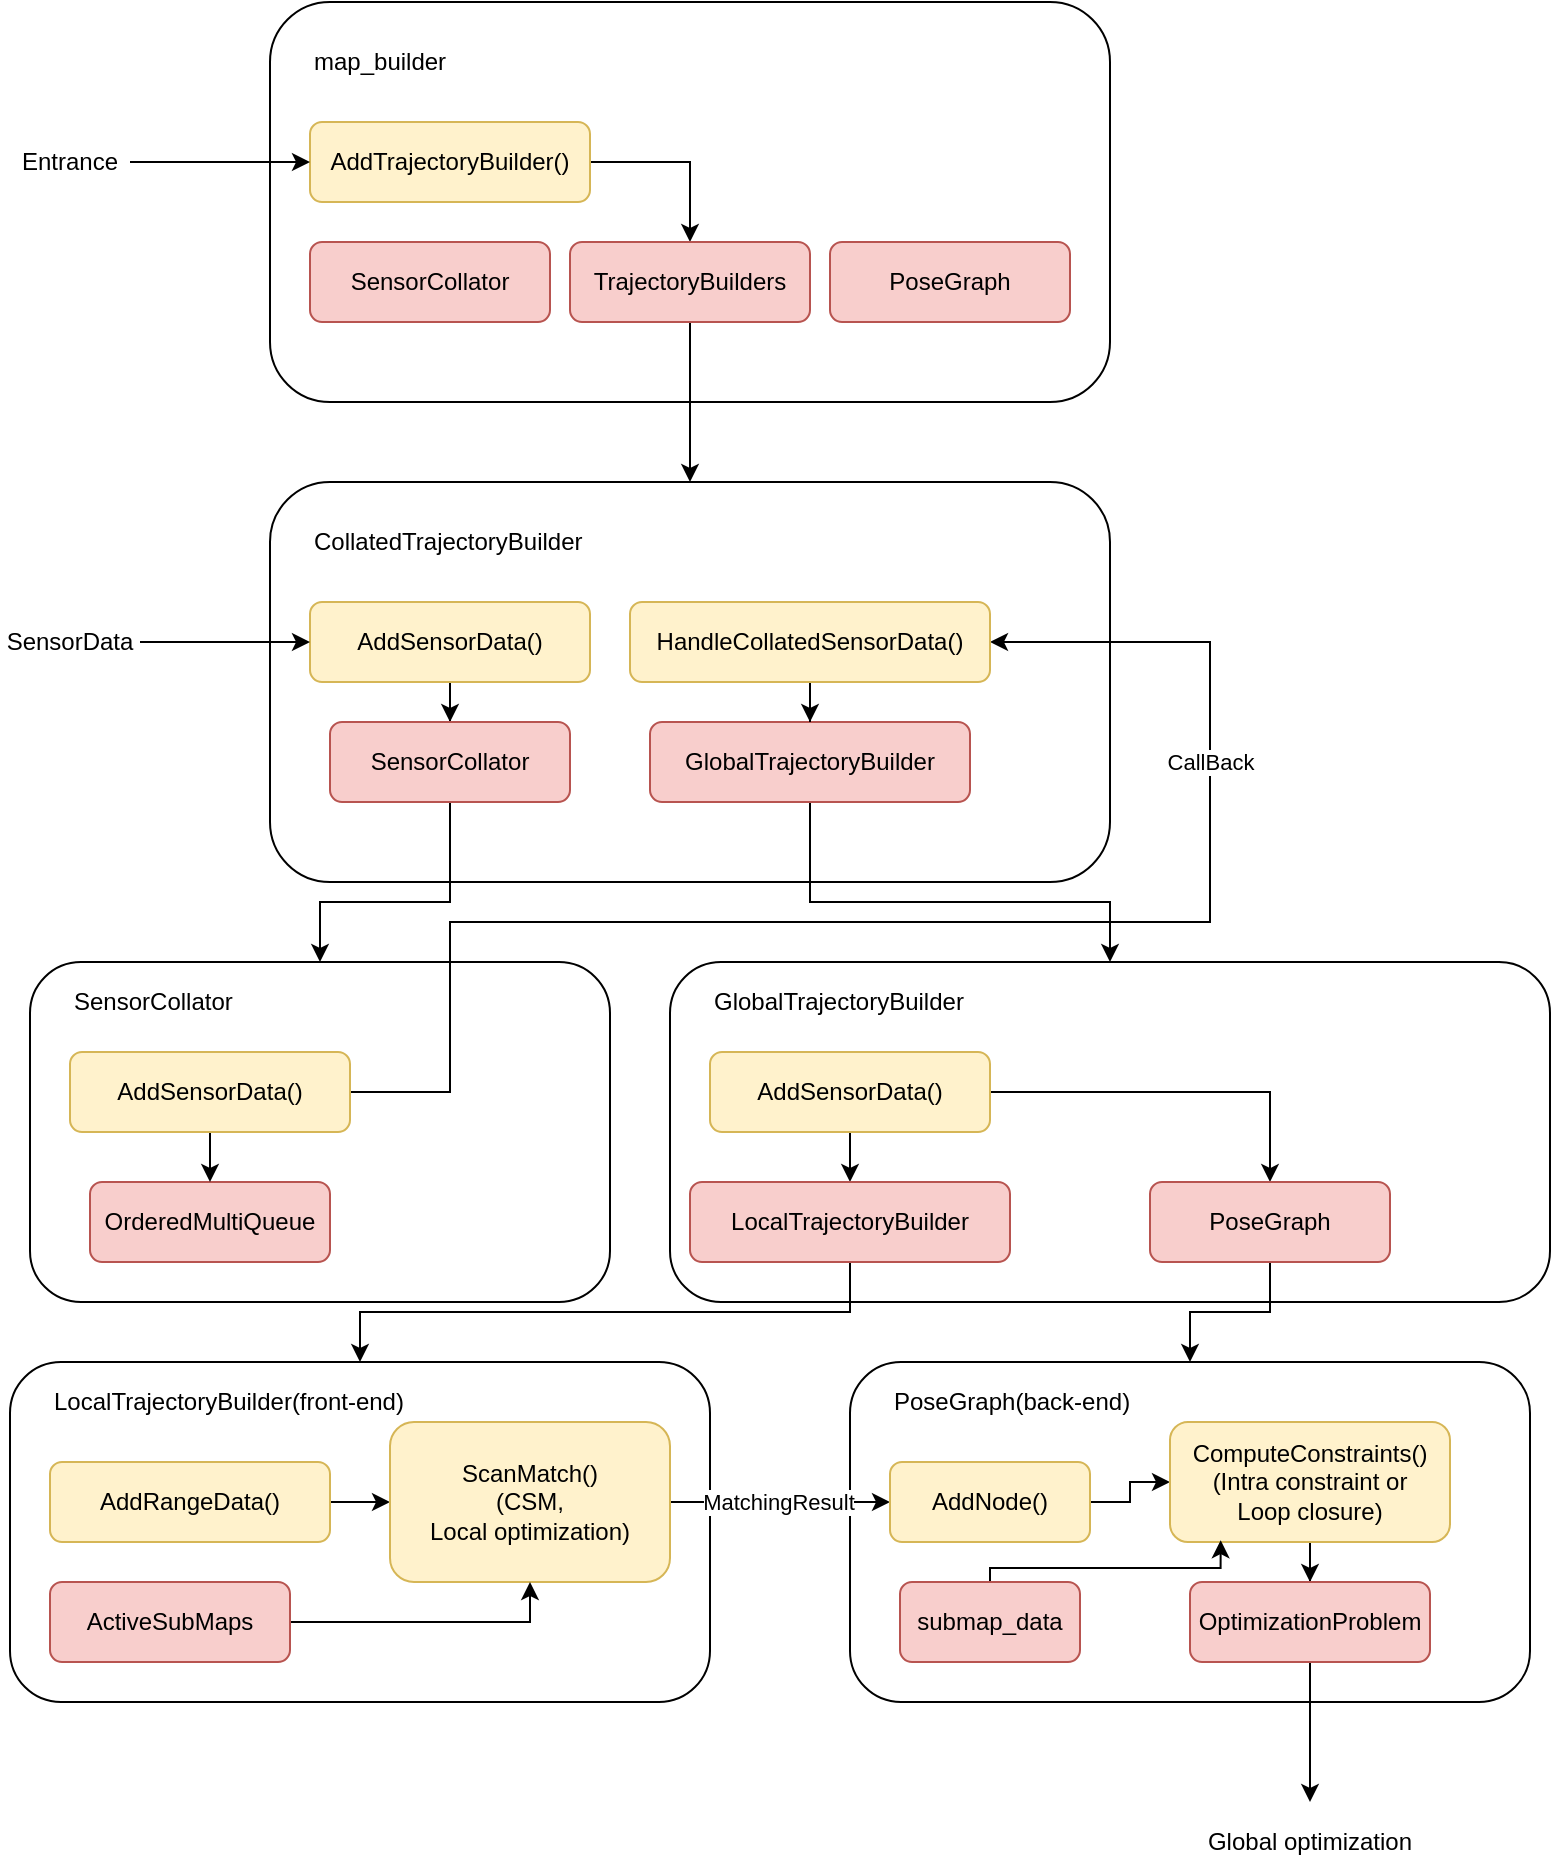<mxfile version="13.2.4" type="github"><diagram id="hEGjlm2RDucsT_1q2DdR" name="Page-1"><mxGraphModel dx="1997" dy="1088" grid="1" gridSize="10" guides="1" tooltips="1" connect="1" arrows="1" fold="1" page="1" pageScale="1" pageWidth="827" pageHeight="1169" math="0" shadow="0"><root><mxCell id="0"/><mxCell id="1" parent="0"/><mxCell id="TZkvMs-JgcPbl7Xnuc-6-1" value="" style="rounded=1;whiteSpace=wrap;html=1;align=left;horizontal=1;verticalAlign=top;" vertex="1" parent="1"><mxGeometry x="160" y="40" width="420" height="200" as="geometry"/></mxCell><mxCell id="TZkvMs-JgcPbl7Xnuc-6-2" value="map_builder" style="text;html=1;strokeColor=none;fillColor=none;align=left;verticalAlign=middle;whiteSpace=wrap;rounded=0;" vertex="1" parent="1"><mxGeometry x="180" y="60" width="120" height="20" as="geometry"/></mxCell><mxCell id="TZkvMs-JgcPbl7Xnuc-6-9" style="edgeStyle=orthogonalEdgeStyle;rounded=0;orthogonalLoop=1;jettySize=auto;html=1;" edge="1" parent="1" source="TZkvMs-JgcPbl7Xnuc-6-4" target="TZkvMs-JgcPbl7Xnuc-6-7"><mxGeometry relative="1" as="geometry"><Array as="points"><mxPoint x="370" y="120"/></Array></mxGeometry></mxCell><mxCell id="TZkvMs-JgcPbl7Xnuc-6-4" value="AddTrajectoryBuilder()" style="rounded=1;whiteSpace=wrap;html=1;align=center;fillColor=#fff2cc;strokeColor=#d6b656;" vertex="1" parent="1"><mxGeometry x="180" y="100" width="140" height="40" as="geometry"/></mxCell><mxCell id="TZkvMs-JgcPbl7Xnuc-6-6" value="SensorCollator" style="rounded=1;whiteSpace=wrap;html=1;align=center;fillColor=#f8cecc;strokeColor=#b85450;" vertex="1" parent="1"><mxGeometry x="180" y="160" width="120" height="40" as="geometry"/></mxCell><mxCell id="TZkvMs-JgcPbl7Xnuc-6-24" style="edgeStyle=orthogonalEdgeStyle;rounded=0;orthogonalLoop=1;jettySize=auto;html=1;entryX=0.5;entryY=0;entryDx=0;entryDy=0;" edge="1" parent="1" source="TZkvMs-JgcPbl7Xnuc-6-7" target="TZkvMs-JgcPbl7Xnuc-6-13"><mxGeometry relative="1" as="geometry"/></mxCell><mxCell id="TZkvMs-JgcPbl7Xnuc-6-7" value="TrajectoryBuilders" style="rounded=1;whiteSpace=wrap;html=1;align=center;fillColor=#f8cecc;strokeColor=#b85450;" vertex="1" parent="1"><mxGeometry x="310" y="160" width="120" height="40" as="geometry"/></mxCell><mxCell id="TZkvMs-JgcPbl7Xnuc-6-8" value="PoseGraph" style="rounded=1;whiteSpace=wrap;html=1;align=center;fillColor=#f8cecc;strokeColor=#b85450;" vertex="1" parent="1"><mxGeometry x="440" y="160" width="120" height="40" as="geometry"/></mxCell><mxCell id="TZkvMs-JgcPbl7Xnuc-6-13" value="" style="rounded=1;whiteSpace=wrap;html=1;align=left;horizontal=1;verticalAlign=top;" vertex="1" parent="1"><mxGeometry x="160" y="280" width="420" height="200" as="geometry"/></mxCell><mxCell id="TZkvMs-JgcPbl7Xnuc-6-14" value="CollatedTrajectoryBuilder" style="text;html=1;strokeColor=none;fillColor=none;align=left;verticalAlign=middle;whiteSpace=wrap;rounded=0;" vertex="1" parent="1"><mxGeometry x="180" y="300" width="120" height="20" as="geometry"/></mxCell><mxCell id="TZkvMs-JgcPbl7Xnuc-6-21" style="edgeStyle=orthogonalEdgeStyle;rounded=0;orthogonalLoop=1;jettySize=auto;html=1;entryX=0.5;entryY=0;entryDx=0;entryDy=0;" edge="1" parent="1" source="TZkvMs-JgcPbl7Xnuc-6-16" target="TZkvMs-JgcPbl7Xnuc-6-17"><mxGeometry relative="1" as="geometry"/></mxCell><mxCell id="TZkvMs-JgcPbl7Xnuc-6-16" value="AddSensorData()" style="rounded=1;whiteSpace=wrap;html=1;align=center;fillColor=#fff2cc;strokeColor=#d6b656;" vertex="1" parent="1"><mxGeometry x="180" y="340" width="140" height="40" as="geometry"/></mxCell><mxCell id="TZkvMs-JgcPbl7Xnuc-6-28" style="edgeStyle=orthogonalEdgeStyle;rounded=0;orthogonalLoop=1;jettySize=auto;html=1;" edge="1" parent="1" source="TZkvMs-JgcPbl7Xnuc-6-17" target="TZkvMs-JgcPbl7Xnuc-6-27"><mxGeometry relative="1" as="geometry"><Array as="points"><mxPoint x="250" y="490"/><mxPoint x="185" y="490"/></Array></mxGeometry></mxCell><mxCell id="TZkvMs-JgcPbl7Xnuc-6-17" value="SensorCollator" style="rounded=1;whiteSpace=wrap;html=1;align=center;fillColor=#f8cecc;strokeColor=#b85450;" vertex="1" parent="1"><mxGeometry x="190" y="400" width="120" height="40" as="geometry"/></mxCell><mxCell id="TZkvMs-JgcPbl7Xnuc-6-38" style="edgeStyle=orthogonalEdgeStyle;rounded=0;orthogonalLoop=1;jettySize=auto;html=1;" edge="1" parent="1" source="TZkvMs-JgcPbl7Xnuc-6-18" target="TZkvMs-JgcPbl7Xnuc-6-37"><mxGeometry relative="1" as="geometry"><Array as="points"><mxPoint x="430" y="490"/><mxPoint x="580" y="490"/></Array></mxGeometry></mxCell><mxCell id="TZkvMs-JgcPbl7Xnuc-6-18" value="GlobalTrajectoryBuilder" style="rounded=1;whiteSpace=wrap;html=1;align=center;fillColor=#f8cecc;strokeColor=#b85450;" vertex="1" parent="1"><mxGeometry x="350" y="400" width="160" height="40" as="geometry"/></mxCell><mxCell id="TZkvMs-JgcPbl7Xnuc-6-23" style="edgeStyle=orthogonalEdgeStyle;rounded=0;orthogonalLoop=1;jettySize=auto;html=1;entryX=0;entryY=0.5;entryDx=0;entryDy=0;" edge="1" parent="1" source="TZkvMs-JgcPbl7Xnuc-6-22" target="TZkvMs-JgcPbl7Xnuc-6-4"><mxGeometry relative="1" as="geometry"/></mxCell><mxCell id="TZkvMs-JgcPbl7Xnuc-6-22" value="Entrance" style="text;html=1;strokeColor=none;fillColor=none;align=center;verticalAlign=middle;whiteSpace=wrap;rounded=0;" vertex="1" parent="1"><mxGeometry x="30" y="110" width="60" height="20" as="geometry"/></mxCell><mxCell id="TZkvMs-JgcPbl7Xnuc-6-26" style="edgeStyle=orthogonalEdgeStyle;rounded=0;orthogonalLoop=1;jettySize=auto;html=1;entryX=0;entryY=0.5;entryDx=0;entryDy=0;" edge="1" parent="1" source="TZkvMs-JgcPbl7Xnuc-6-25" target="TZkvMs-JgcPbl7Xnuc-6-16"><mxGeometry relative="1" as="geometry"/></mxCell><mxCell id="TZkvMs-JgcPbl7Xnuc-6-25" value="SensorData" style="text;html=1;strokeColor=none;fillColor=none;align=center;verticalAlign=middle;whiteSpace=wrap;rounded=0;" vertex="1" parent="1"><mxGeometry x="25" y="350" width="70" height="20" as="geometry"/></mxCell><mxCell id="TZkvMs-JgcPbl7Xnuc-6-27" value="" style="rounded=1;whiteSpace=wrap;html=1;align=left;horizontal=1;verticalAlign=top;" vertex="1" parent="1"><mxGeometry x="40" y="520" width="290" height="170" as="geometry"/></mxCell><mxCell id="TZkvMs-JgcPbl7Xnuc-6-29" value="SensorCollator" style="text;html=1;strokeColor=none;fillColor=none;align=left;verticalAlign=middle;whiteSpace=wrap;rounded=0;" vertex="1" parent="1"><mxGeometry x="60" y="530" width="120" height="20" as="geometry"/></mxCell><mxCell id="TZkvMs-JgcPbl7Xnuc-6-30" value="OrderedMultiQueue" style="rounded=1;whiteSpace=wrap;html=1;align=center;fillColor=#f8cecc;strokeColor=#b85450;" vertex="1" parent="1"><mxGeometry x="70" y="630" width="120" height="40" as="geometry"/></mxCell><mxCell id="TZkvMs-JgcPbl7Xnuc-6-32" style="edgeStyle=orthogonalEdgeStyle;rounded=0;orthogonalLoop=1;jettySize=auto;html=1;entryX=0.5;entryY=0;entryDx=0;entryDy=0;" edge="1" parent="1" source="TZkvMs-JgcPbl7Xnuc-6-31" target="TZkvMs-JgcPbl7Xnuc-6-30"><mxGeometry relative="1" as="geometry"/></mxCell><mxCell id="TZkvMs-JgcPbl7Xnuc-6-34" style="edgeStyle=orthogonalEdgeStyle;rounded=0;orthogonalLoop=1;jettySize=auto;html=1;entryX=1;entryY=0.5;entryDx=0;entryDy=0;" edge="1" parent="1" source="TZkvMs-JgcPbl7Xnuc-6-31" target="TZkvMs-JgcPbl7Xnuc-6-33"><mxGeometry relative="1" as="geometry"><Array as="points"><mxPoint x="250" y="585"/><mxPoint x="250" y="500"/><mxPoint x="630" y="500"/><mxPoint x="630" y="360"/></Array></mxGeometry></mxCell><mxCell id="TZkvMs-JgcPbl7Xnuc-6-35" value="CallBack" style="edgeLabel;html=1;align=center;verticalAlign=middle;resizable=0;points=[];" vertex="1" connectable="0" parent="TZkvMs-JgcPbl7Xnuc-6-34"><mxGeometry x="0.118" y="78" relative="1" as="geometry"><mxPoint x="87.5" y="-2" as="offset"/></mxGeometry></mxCell><mxCell id="TZkvMs-JgcPbl7Xnuc-6-31" value="AddSensorData()" style="rounded=1;whiteSpace=wrap;html=1;align=center;fillColor=#fff2cc;strokeColor=#d6b656;" vertex="1" parent="1"><mxGeometry x="60" y="565" width="140" height="40" as="geometry"/></mxCell><mxCell id="TZkvMs-JgcPbl7Xnuc-6-36" style="edgeStyle=orthogonalEdgeStyle;rounded=0;orthogonalLoop=1;jettySize=auto;html=1;entryX=0.5;entryY=0;entryDx=0;entryDy=0;" edge="1" parent="1" source="TZkvMs-JgcPbl7Xnuc-6-33" target="TZkvMs-JgcPbl7Xnuc-6-18"><mxGeometry relative="1" as="geometry"/></mxCell><mxCell id="TZkvMs-JgcPbl7Xnuc-6-33" value="&lt;pre&gt;&lt;font face=&quot;Helvetica&quot; style=&quot;font-size: 12px&quot;&gt;HandleCollatedSensorData()&lt;/font&gt;&lt;/pre&gt;" style="rounded=1;whiteSpace=wrap;html=1;align=center;fillColor=#fff2cc;strokeColor=#d6b656;" vertex="1" parent="1"><mxGeometry x="340" y="340" width="180" height="40" as="geometry"/></mxCell><mxCell id="TZkvMs-JgcPbl7Xnuc-6-37" value="" style="rounded=1;whiteSpace=wrap;html=1;align=left;horizontal=1;verticalAlign=top;" vertex="1" parent="1"><mxGeometry x="360" y="520" width="440" height="170" as="geometry"/></mxCell><mxCell id="TZkvMs-JgcPbl7Xnuc-6-39" value="&lt;span style=&quot;text-align: center&quot;&gt;GlobalTrajectoryBuilder&lt;/span&gt;" style="text;html=1;strokeColor=none;fillColor=none;align=left;verticalAlign=middle;whiteSpace=wrap;rounded=0;" vertex="1" parent="1"><mxGeometry x="380" y="530" width="120" height="20" as="geometry"/></mxCell><mxCell id="TZkvMs-JgcPbl7Xnuc-6-43" style="edgeStyle=orthogonalEdgeStyle;rounded=0;orthogonalLoop=1;jettySize=auto;html=1;entryX=0.5;entryY=0;entryDx=0;entryDy=0;" edge="1" parent="1" source="TZkvMs-JgcPbl7Xnuc-6-40" target="TZkvMs-JgcPbl7Xnuc-6-41"><mxGeometry relative="1" as="geometry"/></mxCell><mxCell id="TZkvMs-JgcPbl7Xnuc-6-44" style="edgeStyle=orthogonalEdgeStyle;rounded=0;orthogonalLoop=1;jettySize=auto;html=1;" edge="1" parent="1" source="TZkvMs-JgcPbl7Xnuc-6-40" target="TZkvMs-JgcPbl7Xnuc-6-42"><mxGeometry relative="1" as="geometry"/></mxCell><mxCell id="TZkvMs-JgcPbl7Xnuc-6-40" value="AddSensorData()" style="rounded=1;whiteSpace=wrap;html=1;align=center;fillColor=#fff2cc;strokeColor=#d6b656;" vertex="1" parent="1"><mxGeometry x="380" y="565" width="140" height="40" as="geometry"/></mxCell><mxCell id="TZkvMs-JgcPbl7Xnuc-6-51" style="edgeStyle=orthogonalEdgeStyle;rounded=0;orthogonalLoop=1;jettySize=auto;html=1;entryX=0.5;entryY=0;entryDx=0;entryDy=0;" edge="1" parent="1" source="TZkvMs-JgcPbl7Xnuc-6-41" target="TZkvMs-JgcPbl7Xnuc-6-45"><mxGeometry relative="1" as="geometry"/></mxCell><mxCell id="TZkvMs-JgcPbl7Xnuc-6-41" value="LocalTrajectoryBuilder" style="rounded=1;whiteSpace=wrap;html=1;align=center;fillColor=#f8cecc;strokeColor=#b85450;" vertex="1" parent="1"><mxGeometry x="370" y="630" width="160" height="40" as="geometry"/></mxCell><mxCell id="TZkvMs-JgcPbl7Xnuc-6-52" style="edgeStyle=orthogonalEdgeStyle;rounded=0;orthogonalLoop=1;jettySize=auto;html=1;" edge="1" parent="1" source="TZkvMs-JgcPbl7Xnuc-6-42" target="TZkvMs-JgcPbl7Xnuc-6-46"><mxGeometry relative="1" as="geometry"/></mxCell><mxCell id="TZkvMs-JgcPbl7Xnuc-6-42" value="PoseGraph" style="rounded=1;whiteSpace=wrap;html=1;align=center;fillColor=#f8cecc;strokeColor=#b85450;" vertex="1" parent="1"><mxGeometry x="600" y="630" width="120" height="40" as="geometry"/></mxCell><mxCell id="TZkvMs-JgcPbl7Xnuc-6-45" value="" style="rounded=1;whiteSpace=wrap;html=1;align=left;horizontal=1;verticalAlign=top;" vertex="1" parent="1"><mxGeometry x="30" y="720" width="350" height="170" as="geometry"/></mxCell><mxCell id="TZkvMs-JgcPbl7Xnuc-6-46" value="" style="rounded=1;whiteSpace=wrap;html=1;align=left;horizontal=1;verticalAlign=top;" vertex="1" parent="1"><mxGeometry x="450" y="720" width="340" height="170" as="geometry"/></mxCell><mxCell id="TZkvMs-JgcPbl7Xnuc-6-47" value="&lt;span style=&quot;text-align: center&quot;&gt;LocalTrajectoryBuilder(front-end)&lt;/span&gt;" style="text;html=1;strokeColor=none;fillColor=none;align=left;verticalAlign=middle;whiteSpace=wrap;rounded=0;" vertex="1" parent="1"><mxGeometry x="50" y="730" width="220" height="20" as="geometry"/></mxCell><mxCell id="TZkvMs-JgcPbl7Xnuc-6-48" value="&lt;span style=&quot;text-align: center&quot;&gt;PoseGraph(back-end)&lt;/span&gt;" style="text;html=1;strokeColor=none;fillColor=none;align=left;verticalAlign=middle;whiteSpace=wrap;rounded=0;" vertex="1" parent="1"><mxGeometry x="470" y="730" width="160" height="20" as="geometry"/></mxCell><mxCell id="TZkvMs-JgcPbl7Xnuc-6-53" style="edgeStyle=orthogonalEdgeStyle;rounded=0;orthogonalLoop=1;jettySize=auto;html=1;" edge="1" parent="1" source="TZkvMs-JgcPbl7Xnuc-6-49" target="TZkvMs-JgcPbl7Xnuc-6-50"><mxGeometry relative="1" as="geometry"/></mxCell><mxCell id="TZkvMs-JgcPbl7Xnuc-6-49" value="AddRangeData()" style="rounded=1;whiteSpace=wrap;html=1;align=center;fillColor=#fff2cc;strokeColor=#d6b656;" vertex="1" parent="1"><mxGeometry x="50" y="770" width="140" height="40" as="geometry"/></mxCell><mxCell id="TZkvMs-JgcPbl7Xnuc-6-58" style="edgeStyle=orthogonalEdgeStyle;rounded=0;orthogonalLoop=1;jettySize=auto;html=1;entryX=0;entryY=0.5;entryDx=0;entryDy=0;" edge="1" parent="1" source="TZkvMs-JgcPbl7Xnuc-6-50" target="TZkvMs-JgcPbl7Xnuc-6-57"><mxGeometry relative="1" as="geometry"/></mxCell><mxCell id="TZkvMs-JgcPbl7Xnuc-6-59" value="MatchingResult" style="edgeLabel;html=1;align=center;verticalAlign=middle;resizable=0;points=[];" vertex="1" connectable="0" parent="TZkvMs-JgcPbl7Xnuc-6-58"><mxGeometry x="-0.179" y="1" relative="1" as="geometry"><mxPoint x="9" y="1" as="offset"/></mxGeometry></mxCell><mxCell id="TZkvMs-JgcPbl7Xnuc-6-50" value="ScanMatch()&lt;br&gt;(CSM,&lt;br&gt;Local optimization)" style="rounded=1;whiteSpace=wrap;html=1;align=center;fillColor=#fff2cc;strokeColor=#d6b656;" vertex="1" parent="1"><mxGeometry x="220" y="750" width="140" height="80" as="geometry"/></mxCell><mxCell id="TZkvMs-JgcPbl7Xnuc-6-56" style="edgeStyle=orthogonalEdgeStyle;rounded=0;orthogonalLoop=1;jettySize=auto;html=1;entryX=0.5;entryY=1;entryDx=0;entryDy=0;" edge="1" parent="1" source="TZkvMs-JgcPbl7Xnuc-6-55" target="TZkvMs-JgcPbl7Xnuc-6-50"><mxGeometry relative="1" as="geometry"/></mxCell><mxCell id="TZkvMs-JgcPbl7Xnuc-6-55" value="ActiveSubMaps" style="rounded=1;whiteSpace=wrap;html=1;align=center;fillColor=#f8cecc;strokeColor=#b85450;" vertex="1" parent="1"><mxGeometry x="50" y="830" width="120" height="40" as="geometry"/></mxCell><mxCell id="TZkvMs-JgcPbl7Xnuc-6-64" value="" style="edgeStyle=orthogonalEdgeStyle;rounded=0;orthogonalLoop=1;jettySize=auto;html=1;" edge="1" parent="1" source="TZkvMs-JgcPbl7Xnuc-6-57" target="TZkvMs-JgcPbl7Xnuc-6-63"><mxGeometry relative="1" as="geometry"/></mxCell><mxCell id="TZkvMs-JgcPbl7Xnuc-6-57" value="AddNode()" style="rounded=1;whiteSpace=wrap;html=1;align=center;fillColor=#fff2cc;strokeColor=#d6b656;" vertex="1" parent="1"><mxGeometry x="470" y="770" width="100" height="40" as="geometry"/></mxCell><mxCell id="TZkvMs-JgcPbl7Xnuc-6-67" style="edgeStyle=orthogonalEdgeStyle;rounded=0;orthogonalLoop=1;jettySize=auto;html=1;" edge="1" parent="1" source="TZkvMs-JgcPbl7Xnuc-6-63" target="TZkvMs-JgcPbl7Xnuc-6-61"><mxGeometry relative="1" as="geometry"/></mxCell><mxCell id="TZkvMs-JgcPbl7Xnuc-6-63" value="ComputeConstraints()&lt;br&gt;(Intra constraint or &lt;br&gt;Loop closure)" style="rounded=1;whiteSpace=wrap;html=1;align=center;fillColor=#fff2cc;strokeColor=#d6b656;" vertex="1" parent="1"><mxGeometry x="610" y="750" width="140" height="60" as="geometry"/></mxCell><mxCell id="TZkvMs-JgcPbl7Xnuc-6-65" style="edgeStyle=orthogonalEdgeStyle;rounded=0;orthogonalLoop=1;jettySize=auto;html=1;entryX=0.181;entryY=0.985;entryDx=0;entryDy=0;entryPerimeter=0;" edge="1" parent="1" source="TZkvMs-JgcPbl7Xnuc-6-60" target="TZkvMs-JgcPbl7Xnuc-6-63"><mxGeometry relative="1" as="geometry"><Array as="points"><mxPoint x="520" y="823"/><mxPoint x="635" y="823"/></Array></mxGeometry></mxCell><mxCell id="TZkvMs-JgcPbl7Xnuc-6-60" value="submap_data" style="rounded=1;whiteSpace=wrap;html=1;align=center;fillColor=#f8cecc;strokeColor=#b85450;" vertex="1" parent="1"><mxGeometry x="475" y="830" width="90" height="40" as="geometry"/></mxCell><mxCell id="TZkvMs-JgcPbl7Xnuc-6-68" style="edgeStyle=orthogonalEdgeStyle;rounded=0;orthogonalLoop=1;jettySize=auto;html=1;" edge="1" parent="1" source="TZkvMs-JgcPbl7Xnuc-6-61"><mxGeometry relative="1" as="geometry"><mxPoint x="680" y="940" as="targetPoint"/></mxGeometry></mxCell><mxCell id="TZkvMs-JgcPbl7Xnuc-6-61" value="OptimizationProblem" style="rounded=1;whiteSpace=wrap;html=1;align=center;fillColor=#f8cecc;strokeColor=#b85450;" vertex="1" parent="1"><mxGeometry x="620" y="830" width="120" height="40" as="geometry"/></mxCell><mxCell id="TZkvMs-JgcPbl7Xnuc-6-69" value="Global optimization" style="text;html=1;strokeColor=none;fillColor=none;align=center;verticalAlign=middle;whiteSpace=wrap;rounded=0;" vertex="1" parent="1"><mxGeometry x="580" y="950" width="200" height="20" as="geometry"/></mxCell></root></mxGraphModel></diagram></mxfile>